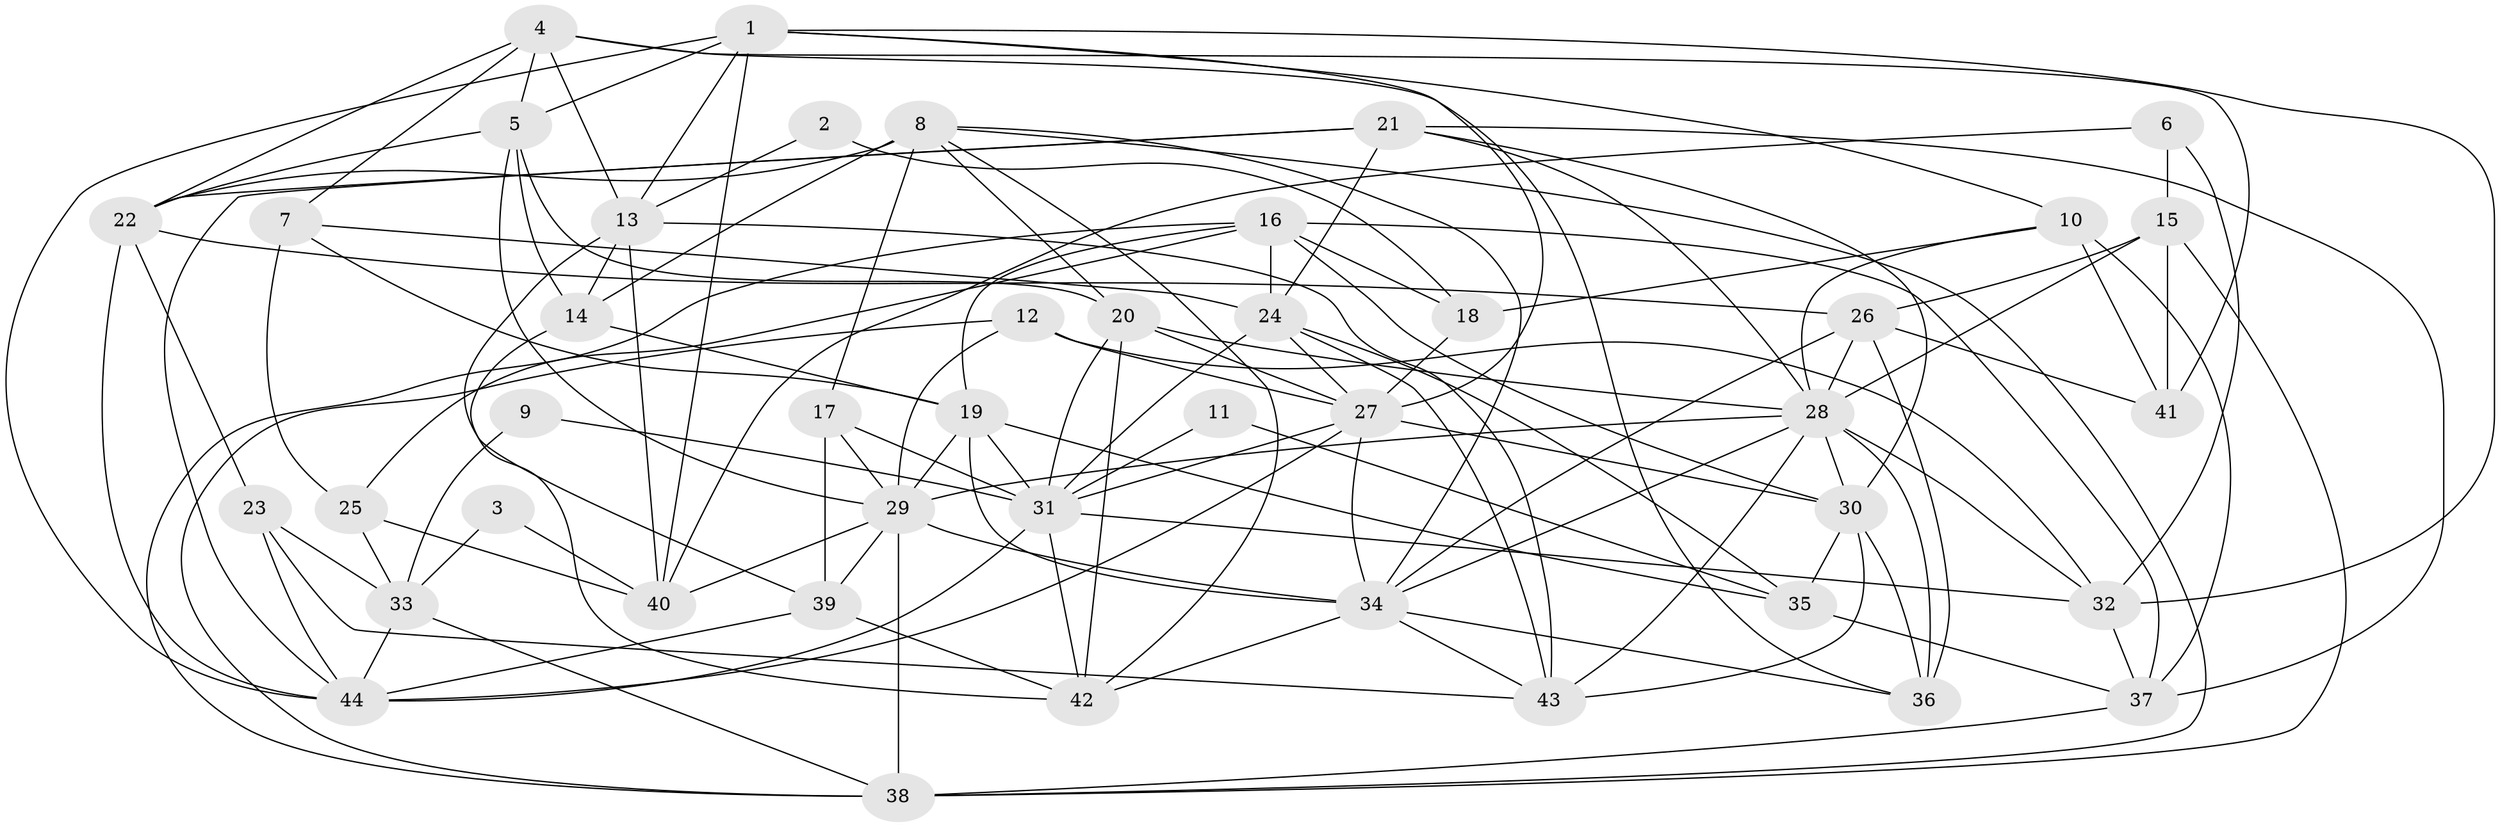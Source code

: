 // original degree distribution, {5: 0.22727272727272727, 4: 0.26136363636363635, 6: 0.09090909090909091, 2: 0.07954545454545454, 3: 0.3181818181818182, 7: 0.022727272727272728}
// Generated by graph-tools (version 1.1) at 2025/50/03/09/25 03:50:03]
// undirected, 44 vertices, 127 edges
graph export_dot {
graph [start="1"]
  node [color=gray90,style=filled];
  1;
  2;
  3;
  4;
  5;
  6;
  7;
  8;
  9;
  10;
  11;
  12;
  13;
  14;
  15;
  16;
  17;
  18;
  19;
  20;
  21;
  22;
  23;
  24;
  25;
  26;
  27;
  28;
  29;
  30;
  31;
  32;
  33;
  34;
  35;
  36;
  37;
  38;
  39;
  40;
  41;
  42;
  43;
  44;
  1 -- 5 [weight=1.0];
  1 -- 10 [weight=1.0];
  1 -- 13 [weight=1.0];
  1 -- 27 [weight=1.0];
  1 -- 32 [weight=1.0];
  1 -- 40 [weight=1.0];
  1 -- 44 [weight=1.0];
  2 -- 13 [weight=1.0];
  2 -- 18 [weight=1.0];
  3 -- 33 [weight=1.0];
  3 -- 40 [weight=1.0];
  4 -- 5 [weight=1.0];
  4 -- 7 [weight=1.0];
  4 -- 13 [weight=1.0];
  4 -- 22 [weight=1.0];
  4 -- 36 [weight=1.0];
  4 -- 41 [weight=1.0];
  5 -- 14 [weight=1.0];
  5 -- 20 [weight=1.0];
  5 -- 22 [weight=1.0];
  5 -- 29 [weight=1.0];
  6 -- 15 [weight=1.0];
  6 -- 32 [weight=1.0];
  6 -- 40 [weight=1.0];
  7 -- 19 [weight=1.0];
  7 -- 24 [weight=1.0];
  7 -- 25 [weight=1.0];
  8 -- 14 [weight=1.0];
  8 -- 17 [weight=1.0];
  8 -- 20 [weight=1.0];
  8 -- 22 [weight=1.0];
  8 -- 34 [weight=1.0];
  8 -- 38 [weight=1.0];
  8 -- 42 [weight=1.0];
  9 -- 31 [weight=1.0];
  9 -- 33 [weight=1.0];
  10 -- 18 [weight=1.0];
  10 -- 28 [weight=1.0];
  10 -- 37 [weight=1.0];
  10 -- 41 [weight=1.0];
  11 -- 31 [weight=1.0];
  11 -- 35 [weight=1.0];
  12 -- 27 [weight=1.0];
  12 -- 29 [weight=1.0];
  12 -- 32 [weight=1.0];
  12 -- 38 [weight=1.0];
  13 -- 14 [weight=1.0];
  13 -- 39 [weight=1.0];
  13 -- 40 [weight=1.0];
  13 -- 43 [weight=1.0];
  14 -- 19 [weight=1.0];
  14 -- 42 [weight=1.0];
  15 -- 26 [weight=1.0];
  15 -- 28 [weight=1.0];
  15 -- 38 [weight=1.0];
  15 -- 41 [weight=1.0];
  16 -- 18 [weight=1.0];
  16 -- 19 [weight=1.0];
  16 -- 24 [weight=1.0];
  16 -- 25 [weight=1.0];
  16 -- 30 [weight=1.0];
  16 -- 37 [weight=1.0];
  16 -- 38 [weight=1.0];
  17 -- 29 [weight=1.0];
  17 -- 31 [weight=1.0];
  17 -- 39 [weight=1.0];
  18 -- 27 [weight=1.0];
  19 -- 29 [weight=1.0];
  19 -- 31 [weight=1.0];
  19 -- 34 [weight=1.0];
  19 -- 35 [weight=1.0];
  20 -- 27 [weight=1.0];
  20 -- 28 [weight=1.0];
  20 -- 31 [weight=1.0];
  20 -- 42 [weight=1.0];
  21 -- 22 [weight=1.0];
  21 -- 24 [weight=1.0];
  21 -- 28 [weight=1.0];
  21 -- 30 [weight=1.0];
  21 -- 37 [weight=1.0];
  21 -- 44 [weight=1.0];
  22 -- 23 [weight=1.0];
  22 -- 26 [weight=1.0];
  22 -- 44 [weight=1.0];
  23 -- 33 [weight=1.0];
  23 -- 43 [weight=1.0];
  23 -- 44 [weight=1.0];
  24 -- 27 [weight=2.0];
  24 -- 31 [weight=1.0];
  24 -- 35 [weight=1.0];
  24 -- 43 [weight=1.0];
  25 -- 33 [weight=1.0];
  25 -- 40 [weight=1.0];
  26 -- 28 [weight=1.0];
  26 -- 34 [weight=1.0];
  26 -- 36 [weight=1.0];
  26 -- 41 [weight=1.0];
  27 -- 30 [weight=1.0];
  27 -- 31 [weight=1.0];
  27 -- 34 [weight=1.0];
  27 -- 44 [weight=1.0];
  28 -- 29 [weight=1.0];
  28 -- 30 [weight=1.0];
  28 -- 32 [weight=1.0];
  28 -- 34 [weight=1.0];
  28 -- 36 [weight=1.0];
  28 -- 43 [weight=1.0];
  29 -- 34 [weight=1.0];
  29 -- 38 [weight=1.0];
  29 -- 39 [weight=1.0];
  29 -- 40 [weight=1.0];
  30 -- 35 [weight=1.0];
  30 -- 36 [weight=1.0];
  30 -- 43 [weight=1.0];
  31 -- 32 [weight=1.0];
  31 -- 42 [weight=1.0];
  31 -- 44 [weight=1.0];
  32 -- 37 [weight=1.0];
  33 -- 38 [weight=1.0];
  33 -- 44 [weight=1.0];
  34 -- 36 [weight=1.0];
  34 -- 42 [weight=1.0];
  34 -- 43 [weight=1.0];
  35 -- 37 [weight=1.0];
  37 -- 38 [weight=1.0];
  39 -- 42 [weight=1.0];
  39 -- 44 [weight=1.0];
}
